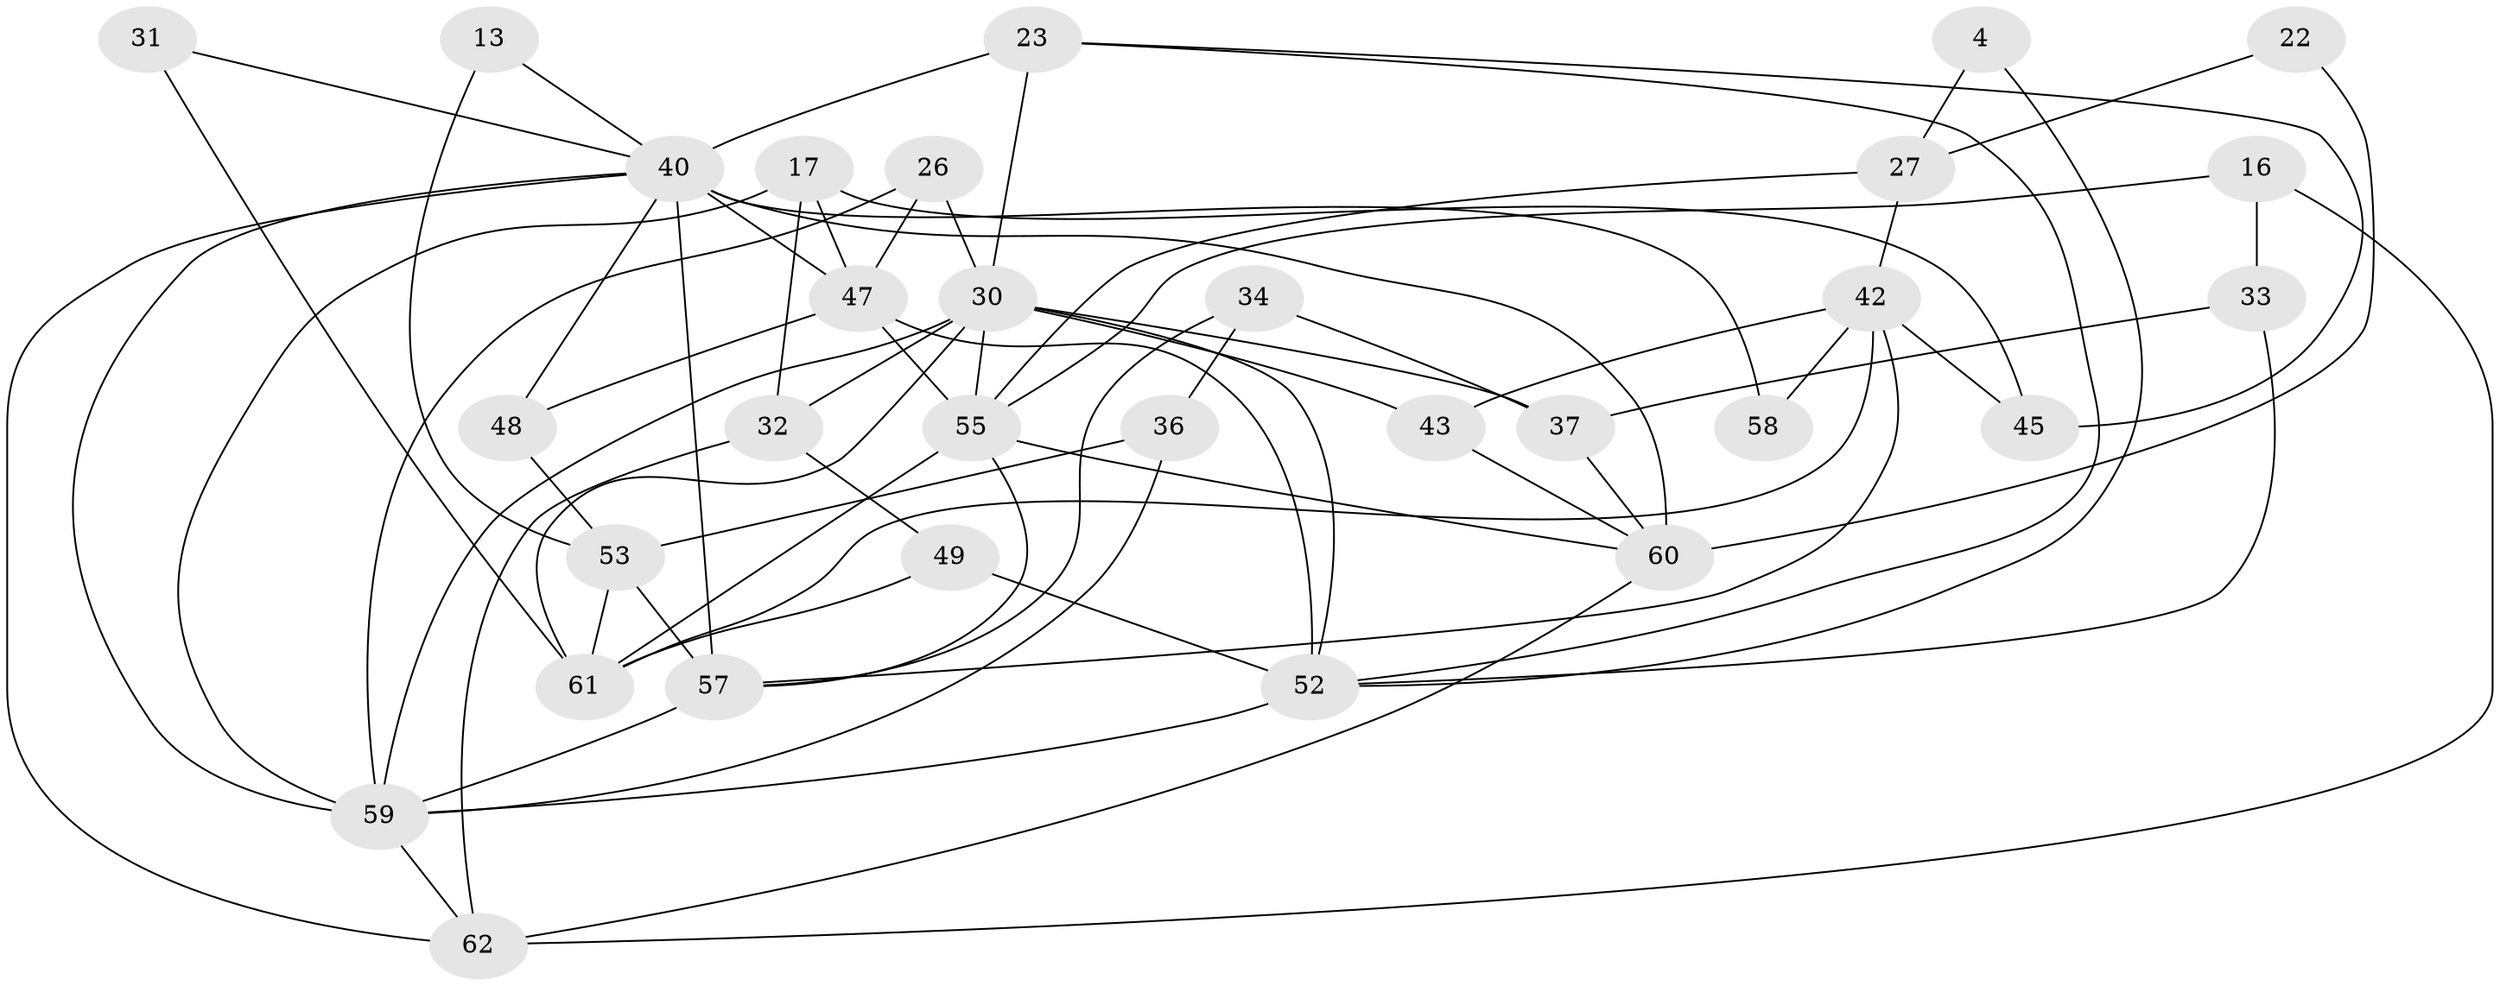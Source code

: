 // original degree distribution, {5: 0.24193548387096775, 4: 0.25806451612903225, 2: 0.11290322580645161, 3: 0.27419354838709675, 6: 0.08064516129032258, 7: 0.03225806451612903}
// Generated by graph-tools (version 1.1) at 2025/51/03/09/25 04:51:32]
// undirected, 31 vertices, 69 edges
graph export_dot {
graph [start="1"]
  node [color=gray90,style=filled];
  4;
  13;
  16;
  17;
  22;
  23 [super="+20"];
  26;
  27;
  30 [super="+8+12"];
  31;
  32;
  33;
  34;
  36;
  37;
  40 [super="+38+28+25"];
  42;
  43 [super="+6"];
  45;
  47 [super="+39"];
  48 [super="+3"];
  49;
  52 [super="+29"];
  53 [super="+46"];
  55 [super="+9+15"];
  57 [super="+50+18"];
  58;
  59 [super="+24+56"];
  60 [super="+2+41"];
  61 [super="+35+44"];
  62 [super="+51+54"];
  4 -- 27;
  4 -- 52;
  13 -- 53;
  13 -- 40;
  16 -- 55;
  16 -- 33;
  16 -- 62;
  17 -- 32;
  17 -- 45;
  17 -- 59;
  17 -- 47;
  22 -- 27;
  22 -- 60;
  23 -- 52;
  23 -- 45;
  23 -- 40 [weight=2];
  23 -- 30;
  26 -- 30;
  26 -- 59;
  26 -- 47;
  27 -- 42;
  27 -- 55;
  30 -- 32;
  30 -- 61;
  30 -- 37;
  30 -- 52;
  30 -- 43;
  30 -- 55;
  30 -- 59;
  31 -- 61;
  31 -- 40;
  32 -- 49;
  32 -- 62;
  33 -- 37;
  33 -- 52;
  34 -- 37;
  34 -- 36;
  34 -- 57;
  36 -- 59;
  36 -- 53;
  37 -- 60;
  40 -- 57 [weight=5];
  40 -- 60 [weight=5];
  40 -- 58 [weight=2];
  40 -- 59;
  40 -- 47 [weight=2];
  40 -- 48 [weight=3];
  40 -- 62;
  42 -- 45;
  42 -- 58;
  42 -- 61;
  42 -- 43;
  42 -- 57;
  43 -- 60;
  47 -- 52;
  47 -- 48;
  47 -- 55 [weight=2];
  48 -- 53;
  49 -- 52;
  49 -- 61;
  52 -- 59 [weight=2];
  53 -- 61 [weight=2];
  53 -- 57 [weight=2];
  55 -- 57 [weight=2];
  55 -- 60;
  55 -- 61 [weight=2];
  57 -- 59 [weight=2];
  59 -- 62 [weight=2];
  60 -- 62 [weight=2];
}
